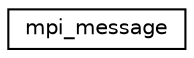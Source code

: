 digraph "Graphical Class Hierarchy"
{
 // LATEX_PDF_SIZE
  edge [fontname="Helvetica",fontsize="10",labelfontname="Helvetica",labelfontsize="10"];
  node [fontname="Helvetica",fontsize="10",shape=record];
  rankdir="LR";
  Node0 [label="mpi_message",height=0.2,width=0.4,color="black", fillcolor="white", style="filled",URL="$structmpi__message.html",tooltip=" "];
}
